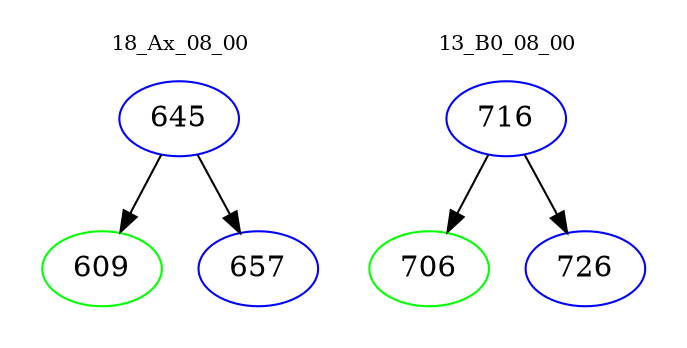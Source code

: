 digraph{
subgraph cluster_0 {
color = white
label = "18_Ax_08_00";
fontsize=10;
T0_645 [label="645", color="blue"]
T0_645 -> T0_609 [color="black"]
T0_609 [label="609", color="green"]
T0_645 -> T0_657 [color="black"]
T0_657 [label="657", color="blue"]
}
subgraph cluster_1 {
color = white
label = "13_B0_08_00";
fontsize=10;
T1_716 [label="716", color="blue"]
T1_716 -> T1_706 [color="black"]
T1_706 [label="706", color="green"]
T1_716 -> T1_726 [color="black"]
T1_726 [label="726", color="blue"]
}
}
